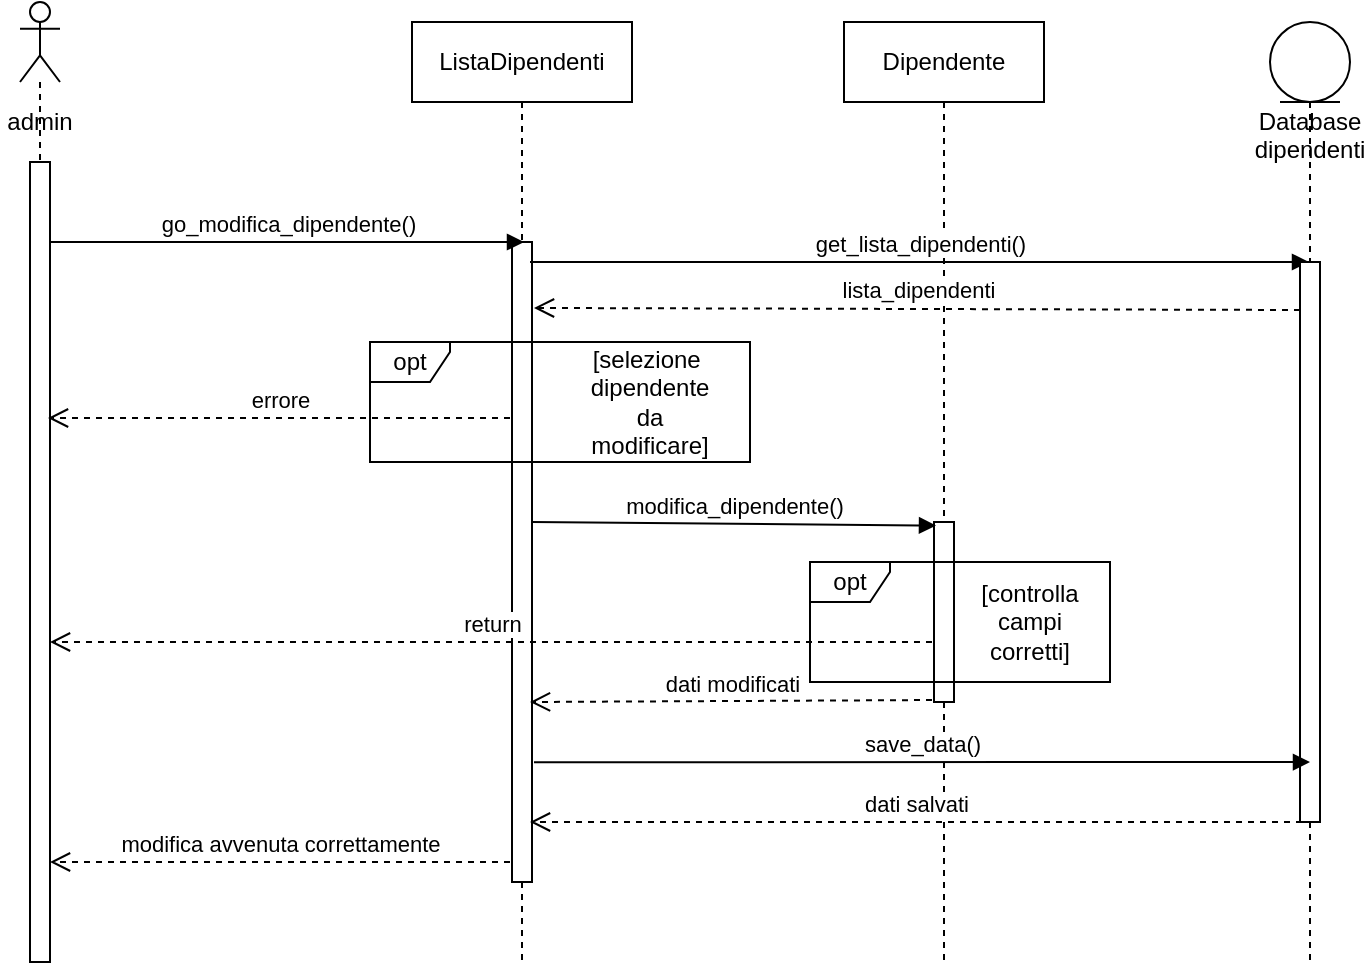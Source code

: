 <mxfile version="14.6.13" type="device"><diagram id="a0-VtMgsolHvMTASFdyO" name="Page-1"><mxGraphModel dx="946" dy="598" grid="1" gridSize="10" guides="1" tooltips="1" connect="1" arrows="1" fold="1" page="1" pageScale="1" pageWidth="827" pageHeight="1169" math="0" shadow="0"><root><mxCell id="0"/><mxCell id="1" parent="0"/><mxCell id="J1gZPxbFrBNpwJohaxbd-1" value="" style="shape=umlLifeline;participant=umlActor;perimeter=lifelinePerimeter;whiteSpace=wrap;html=1;container=1;collapsible=0;recursiveResize=0;verticalAlign=top;spacingTop=36;outlineConnect=0;" parent="1" vertex="1"><mxGeometry x="65" y="40" width="20" height="90" as="geometry"/></mxCell><mxCell id="J1gZPxbFrBNpwJohaxbd-2" value="" style="html=1;points=[];perimeter=orthogonalPerimeter;" parent="1" vertex="1"><mxGeometry x="70" y="120" width="10" height="400" as="geometry"/></mxCell><mxCell id="J1gZPxbFrBNpwJohaxbd-3" value="admin" style="text;html=1;strokeColor=none;fillColor=none;align=center;verticalAlign=middle;whiteSpace=wrap;rounded=0;" parent="1" vertex="1"><mxGeometry x="55" y="90" width="40" height="20" as="geometry"/></mxCell><mxCell id="J1gZPxbFrBNpwJohaxbd-5" value="&lt;div&gt;ListaDipendenti&lt;/div&gt;" style="shape=umlLifeline;perimeter=lifelinePerimeter;whiteSpace=wrap;html=1;container=1;collapsible=0;recursiveResize=0;outlineConnect=0;" parent="1" vertex="1"><mxGeometry x="261" y="50" width="110" height="470" as="geometry"/></mxCell><mxCell id="J1gZPxbFrBNpwJohaxbd-6" value="" style="html=1;points=[];perimeter=orthogonalPerimeter;" parent="J1gZPxbFrBNpwJohaxbd-5" vertex="1"><mxGeometry x="50" y="110" width="10" height="320" as="geometry"/></mxCell><mxCell id="J1gZPxbFrBNpwJohaxbd-7" value="go_modifica_dipendente()" style="html=1;verticalAlign=bottom;endArrow=block;entryX=0.6;entryY=0;entryDx=0;entryDy=0;entryPerimeter=0;" parent="1" target="J1gZPxbFrBNpwJohaxbd-6" edge="1"><mxGeometry width="80" relative="1" as="geometry"><mxPoint x="80" y="160" as="sourcePoint"/><mxPoint x="310" y="160" as="targetPoint"/></mxGeometry></mxCell><mxCell id="J1gZPxbFrBNpwJohaxbd-22" value="errore" style="html=1;verticalAlign=bottom;endArrow=open;dashed=1;endSize=8;exitX=-0.1;exitY=0.275;exitDx=0;exitDy=0;exitPerimeter=0;entryX=0.9;entryY=0.32;entryDx=0;entryDy=0;entryPerimeter=0;" parent="1" source="J1gZPxbFrBNpwJohaxbd-6" target="J1gZPxbFrBNpwJohaxbd-2" edge="1"><mxGeometry relative="1" as="geometry"><mxPoint x="350" y="250" as="sourcePoint"/><mxPoint x="80" y="250" as="targetPoint"/></mxGeometry></mxCell><mxCell id="1PT9fnSs7aOGF84jN89--1" value="Dipendente" style="shape=umlLifeline;perimeter=lifelinePerimeter;whiteSpace=wrap;html=1;container=1;collapsible=0;recursiveResize=0;outlineConnect=0;" parent="1" vertex="1"><mxGeometry x="477" y="50" width="100" height="470" as="geometry"/></mxCell><mxCell id="1PT9fnSs7aOGF84jN89--5" value="" style="html=1;points=[];perimeter=orthogonalPerimeter;" parent="1PT9fnSs7aOGF84jN89--1" vertex="1"><mxGeometry x="45" y="250" width="10" height="90" as="geometry"/></mxCell><mxCell id="1PT9fnSs7aOGF84jN89--2" value="modifica_dipendente()" style="html=1;verticalAlign=bottom;endArrow=block;entryX=0.1;entryY=0.02;entryDx=0;entryDy=0;entryPerimeter=0;" parent="1" target="1PT9fnSs7aOGF84jN89--5" edge="1"><mxGeometry width="80" relative="1" as="geometry"><mxPoint x="321" y="300" as="sourcePoint"/><mxPoint x="517" y="300" as="targetPoint"/></mxGeometry></mxCell><mxCell id="1PT9fnSs7aOGF84jN89--3" value="opt" style="shape=umlFrame;whiteSpace=wrap;html=1;width=40;height=20;" parent="1" vertex="1"><mxGeometry x="240" y="210" width="190" height="60" as="geometry"/></mxCell><mxCell id="1PT9fnSs7aOGF84jN89--4" value="[selezione&amp;nbsp; dipendente da modificare]" style="text;html=1;strokeColor=none;fillColor=none;align=center;verticalAlign=middle;whiteSpace=wrap;rounded=0;" parent="1" vertex="1"><mxGeometry x="360" y="230" width="40" height="20" as="geometry"/></mxCell><mxCell id="1PT9fnSs7aOGF84jN89--6" value="opt" style="shape=umlFrame;whiteSpace=wrap;html=1;width=40;height=20;" parent="1" vertex="1"><mxGeometry x="460" y="320" width="150" height="60" as="geometry"/></mxCell><mxCell id="1PT9fnSs7aOGF84jN89--7" value="&lt;div&gt;[controlla campi&lt;/div&gt;&lt;div&gt;corretti]&lt;/div&gt;" style="text;html=1;strokeColor=none;fillColor=none;align=center;verticalAlign=middle;whiteSpace=wrap;rounded=0;" parent="1" vertex="1"><mxGeometry x="550" y="340" width="40" height="20" as="geometry"/></mxCell><mxCell id="1PT9fnSs7aOGF84jN89--8" value="return" style="html=1;verticalAlign=bottom;endArrow=open;dashed=1;endSize=8;exitX=-0.1;exitY=0.667;exitDx=0;exitDy=0;exitPerimeter=0;" parent="1" source="1PT9fnSs7aOGF84jN89--5" edge="1"><mxGeometry relative="1" as="geometry"><mxPoint x="560" y="360" as="sourcePoint"/><mxPoint x="80" y="360" as="targetPoint"/></mxGeometry></mxCell><mxCell id="1PT9fnSs7aOGF84jN89--9" value="&lt;div&gt;dati modificati&lt;/div&gt;" style="html=1;verticalAlign=bottom;endArrow=open;dashed=1;endSize=8;exitX=-0.1;exitY=0.989;exitDx=0;exitDy=0;exitPerimeter=0;" parent="1" source="1PT9fnSs7aOGF84jN89--5" edge="1"><mxGeometry relative="1" as="geometry"><mxPoint x="567" y="390" as="sourcePoint"/><mxPoint x="320" y="390" as="targetPoint"/></mxGeometry></mxCell><mxCell id="_kzBiLlOTMegeDx-sLZU-2" value="Database&lt;br&gt;dipendenti" style="shape=umlLifeline;participant=umlEntity;perimeter=lifelinePerimeter;whiteSpace=wrap;html=1;container=1;collapsible=0;recursiveResize=0;verticalAlign=top;spacingTop=36;outlineConnect=0;" parent="1" vertex="1"><mxGeometry x="690" y="50" width="40" height="470" as="geometry"/></mxCell><mxCell id="_kzBiLlOTMegeDx-sLZU-5" value="get_lista_dipendenti()" style="html=1;verticalAlign=bottom;endArrow=block;" parent="1" target="_kzBiLlOTMegeDx-sLZU-2" edge="1"><mxGeometry width="80" relative="1" as="geometry"><mxPoint x="320" y="170" as="sourcePoint"/><mxPoint x="400" y="170" as="targetPoint"/></mxGeometry></mxCell><mxCell id="_kzBiLlOTMegeDx-sLZU-6" value="" style="html=1;points=[];perimeter=orthogonalPerimeter;" parent="1" vertex="1"><mxGeometry x="705" y="170" width="10" height="280" as="geometry"/></mxCell><mxCell id="_kzBiLlOTMegeDx-sLZU-7" value="lista_dipendenti" style="html=1;verticalAlign=bottom;endArrow=open;dashed=1;endSize=8;entryX=1.1;entryY=0.207;entryDx=0;entryDy=0;entryPerimeter=0;" parent="1" edge="1"><mxGeometry relative="1" as="geometry"><mxPoint x="705" y="194" as="sourcePoint"/><mxPoint x="322" y="192.98" as="targetPoint"/></mxGeometry></mxCell><mxCell id="_kzBiLlOTMegeDx-sLZU-8" value="save_data()" style="html=1;verticalAlign=bottom;endArrow=block;exitX=1.1;exitY=0.813;exitDx=0;exitDy=0;exitPerimeter=0;" parent="1" source="J1gZPxbFrBNpwJohaxbd-6" edge="1"><mxGeometry width="80" relative="1" as="geometry"><mxPoint x="360" y="420" as="sourcePoint"/><mxPoint x="710" y="420" as="targetPoint"/></mxGeometry></mxCell><mxCell id="_kzBiLlOTMegeDx-sLZU-9" value="dati salvati" style="html=1;verticalAlign=bottom;endArrow=open;dashed=1;endSize=8;" parent="1" edge="1"><mxGeometry relative="1" as="geometry"><mxPoint x="706" y="450" as="sourcePoint"/><mxPoint x="320" y="450" as="targetPoint"/></mxGeometry></mxCell><mxCell id="_kzBiLlOTMegeDx-sLZU-10" value="modifica avvenuta correttamente" style="html=1;verticalAlign=bottom;endArrow=open;dashed=1;endSize=8;entryX=1;entryY=0.875;entryDx=0;entryDy=0;entryPerimeter=0;" parent="1" target="J1gZPxbFrBNpwJohaxbd-2" edge="1"><mxGeometry relative="1" as="geometry"><mxPoint x="310" y="470" as="sourcePoint"/><mxPoint x="230" y="470" as="targetPoint"/></mxGeometry></mxCell></root></mxGraphModel></diagram></mxfile>